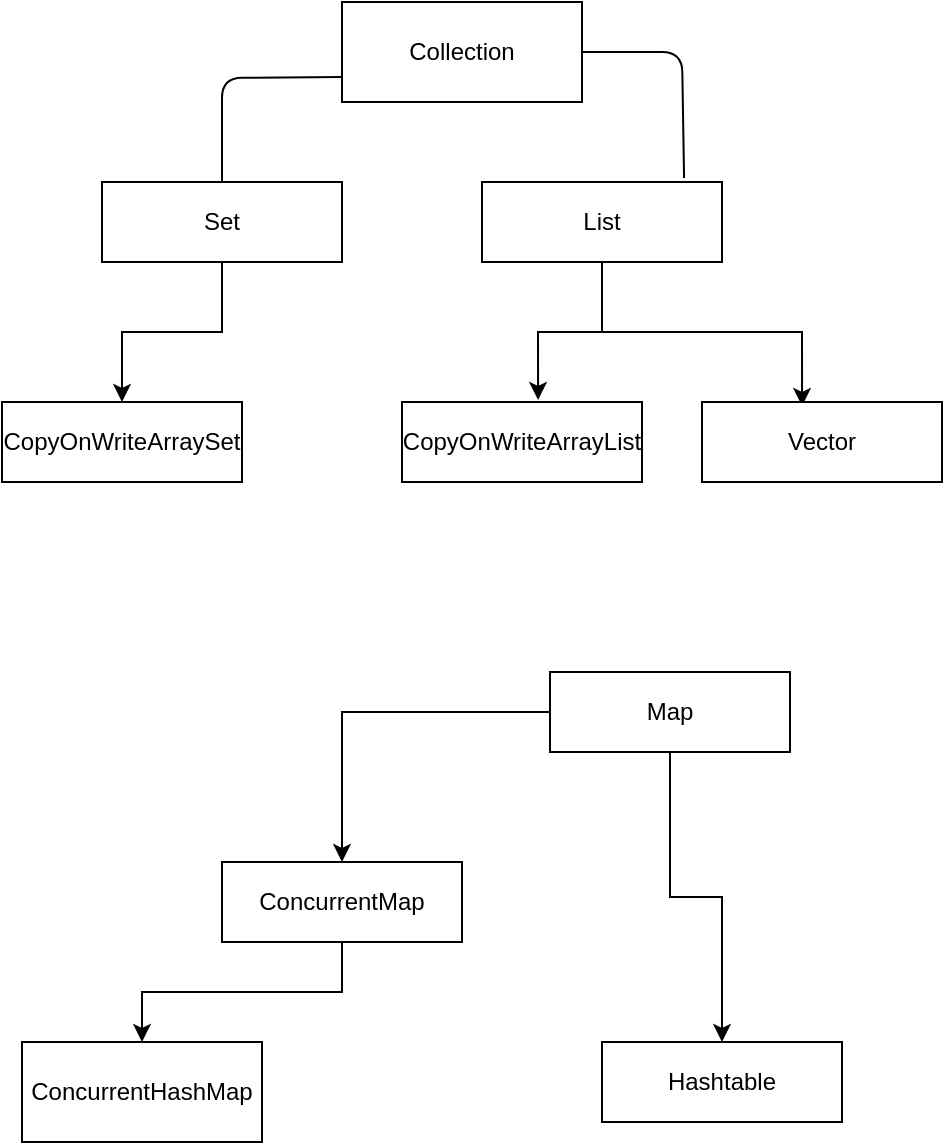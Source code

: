 <mxfile version="13.2.6" type="github">
  <diagram id="6aCclqbk74xueW5UWGmg" name="Page-1">
    <mxGraphModel dx="868" dy="527" grid="0" gridSize="10" guides="1" tooltips="1" connect="1" arrows="1" fold="1" page="1" pageScale="1" pageWidth="827" pageHeight="1169" math="0" shadow="0">
      <root>
        <mxCell id="0" />
        <mxCell id="1" parent="0" />
        <mxCell id="rmRKB70PbyiN-LGb4ZHU-1" value="Collection" style="rounded=0;whiteSpace=wrap;html=1;" vertex="1" parent="1">
          <mxGeometry x="190" y="210" width="120" height="50" as="geometry" />
        </mxCell>
        <mxCell id="rmRKB70PbyiN-LGb4ZHU-20" style="edgeStyle=orthogonalEdgeStyle;rounded=0;orthogonalLoop=1;jettySize=auto;html=1;entryX=0.5;entryY=0;entryDx=0;entryDy=0;" edge="1" parent="1" source="rmRKB70PbyiN-LGb4ZHU-2" target="rmRKB70PbyiN-LGb4ZHU-4">
          <mxGeometry relative="1" as="geometry" />
        </mxCell>
        <mxCell id="rmRKB70PbyiN-LGb4ZHU-2" value="Set" style="rounded=0;whiteSpace=wrap;html=1;" vertex="1" parent="1">
          <mxGeometry x="70" y="300" width="120" height="40" as="geometry" />
        </mxCell>
        <mxCell id="rmRKB70PbyiN-LGb4ZHU-21" style="edgeStyle=orthogonalEdgeStyle;rounded=0;orthogonalLoop=1;jettySize=auto;html=1;entryX=0.567;entryY=-0.025;entryDx=0;entryDy=0;entryPerimeter=0;" edge="1" parent="1" source="rmRKB70PbyiN-LGb4ZHU-3" target="rmRKB70PbyiN-LGb4ZHU-5">
          <mxGeometry relative="1" as="geometry" />
        </mxCell>
        <mxCell id="rmRKB70PbyiN-LGb4ZHU-22" style="edgeStyle=orthogonalEdgeStyle;rounded=0;orthogonalLoop=1;jettySize=auto;html=1;entryX=0.417;entryY=0.05;entryDx=0;entryDy=0;entryPerimeter=0;" edge="1" parent="1" source="rmRKB70PbyiN-LGb4ZHU-3" target="rmRKB70PbyiN-LGb4ZHU-6">
          <mxGeometry relative="1" as="geometry" />
        </mxCell>
        <mxCell id="rmRKB70PbyiN-LGb4ZHU-4" value="CopyOnWriteArraySet" style="rounded=0;whiteSpace=wrap;html=1;" vertex="1" parent="1">
          <mxGeometry x="20" y="410" width="120" height="40" as="geometry" />
        </mxCell>
        <mxCell id="rmRKB70PbyiN-LGb4ZHU-3" value="List" style="rounded=0;whiteSpace=wrap;html=1;" vertex="1" parent="1">
          <mxGeometry x="260" y="300" width="120" height="40" as="geometry" />
        </mxCell>
        <mxCell id="rmRKB70PbyiN-LGb4ZHU-5" value="CopyOnWriteArrayList" style="rounded=0;whiteSpace=wrap;html=1;" vertex="1" parent="1">
          <mxGeometry x="220" y="410" width="120" height="40" as="geometry" />
        </mxCell>
        <mxCell id="rmRKB70PbyiN-LGb4ZHU-6" value="Vector" style="rounded=0;whiteSpace=wrap;html=1;" vertex="1" parent="1">
          <mxGeometry x="370" y="410" width="120" height="40" as="geometry" />
        </mxCell>
        <mxCell id="rmRKB70PbyiN-LGb4ZHU-23" style="edgeStyle=orthogonalEdgeStyle;rounded=0;orthogonalLoop=1;jettySize=auto;html=1;entryX=0.5;entryY=0;entryDx=0;entryDy=0;" edge="1" parent="1" source="rmRKB70PbyiN-LGb4ZHU-8" target="rmRKB70PbyiN-LGb4ZHU-9">
          <mxGeometry relative="1" as="geometry" />
        </mxCell>
        <mxCell id="rmRKB70PbyiN-LGb4ZHU-25" style="edgeStyle=orthogonalEdgeStyle;rounded=0;orthogonalLoop=1;jettySize=auto;html=1;" edge="1" parent="1" source="rmRKB70PbyiN-LGb4ZHU-8" target="rmRKB70PbyiN-LGb4ZHU-12">
          <mxGeometry relative="1" as="geometry" />
        </mxCell>
        <mxCell id="rmRKB70PbyiN-LGb4ZHU-24" style="edgeStyle=orthogonalEdgeStyle;rounded=0;orthogonalLoop=1;jettySize=auto;html=1;entryX=0.5;entryY=0;entryDx=0;entryDy=0;" edge="1" parent="1" source="rmRKB70PbyiN-LGb4ZHU-9" target="rmRKB70PbyiN-LGb4ZHU-11">
          <mxGeometry relative="1" as="geometry" />
        </mxCell>
        <mxCell id="rmRKB70PbyiN-LGb4ZHU-8" value="Map" style="rounded=0;whiteSpace=wrap;html=1;" vertex="1" parent="1">
          <mxGeometry x="294" y="545" width="120" height="40" as="geometry" />
        </mxCell>
        <mxCell id="rmRKB70PbyiN-LGb4ZHU-9" value="ConcurrentMap" style="rounded=0;whiteSpace=wrap;html=1;" vertex="1" parent="1">
          <mxGeometry x="130" y="640" width="120" height="40" as="geometry" />
        </mxCell>
        <mxCell id="rmRKB70PbyiN-LGb4ZHU-11" value="ConcurrentHashMap" style="rounded=0;whiteSpace=wrap;html=1;" vertex="1" parent="1">
          <mxGeometry x="30" y="730" width="120" height="50" as="geometry" />
        </mxCell>
        <mxCell id="rmRKB70PbyiN-LGb4ZHU-12" value="Hashtable" style="rounded=0;whiteSpace=wrap;html=1;" vertex="1" parent="1">
          <mxGeometry x="320" y="730" width="120" height="40" as="geometry" />
        </mxCell>
        <mxCell id="rmRKB70PbyiN-LGb4ZHU-15" value="" style="endArrow=none;html=1;entryX=1;entryY=0.5;entryDx=0;entryDy=0;exitX=0.842;exitY=-0.05;exitDx=0;exitDy=0;exitPerimeter=0;" edge="1" parent="1" source="rmRKB70PbyiN-LGb4ZHU-3" target="rmRKB70PbyiN-LGb4ZHU-1">
          <mxGeometry width="50" height="50" relative="1" as="geometry">
            <mxPoint x="370" y="300" as="sourcePoint" />
            <mxPoint x="420" y="250" as="targetPoint" />
            <Array as="points">
              <mxPoint x="360" y="235" />
            </Array>
          </mxGeometry>
        </mxCell>
        <mxCell id="rmRKB70PbyiN-LGb4ZHU-18" value="" style="endArrow=none;html=1;entryX=0;entryY=0.75;entryDx=0;entryDy=0;" edge="1" parent="1" target="rmRKB70PbyiN-LGb4ZHU-1">
          <mxGeometry width="50" height="50" relative="1" as="geometry">
            <mxPoint x="130" y="300" as="sourcePoint" />
            <mxPoint x="180" y="250" as="targetPoint" />
            <Array as="points">
              <mxPoint x="130" y="248" />
            </Array>
          </mxGeometry>
        </mxCell>
      </root>
    </mxGraphModel>
  </diagram>
</mxfile>
